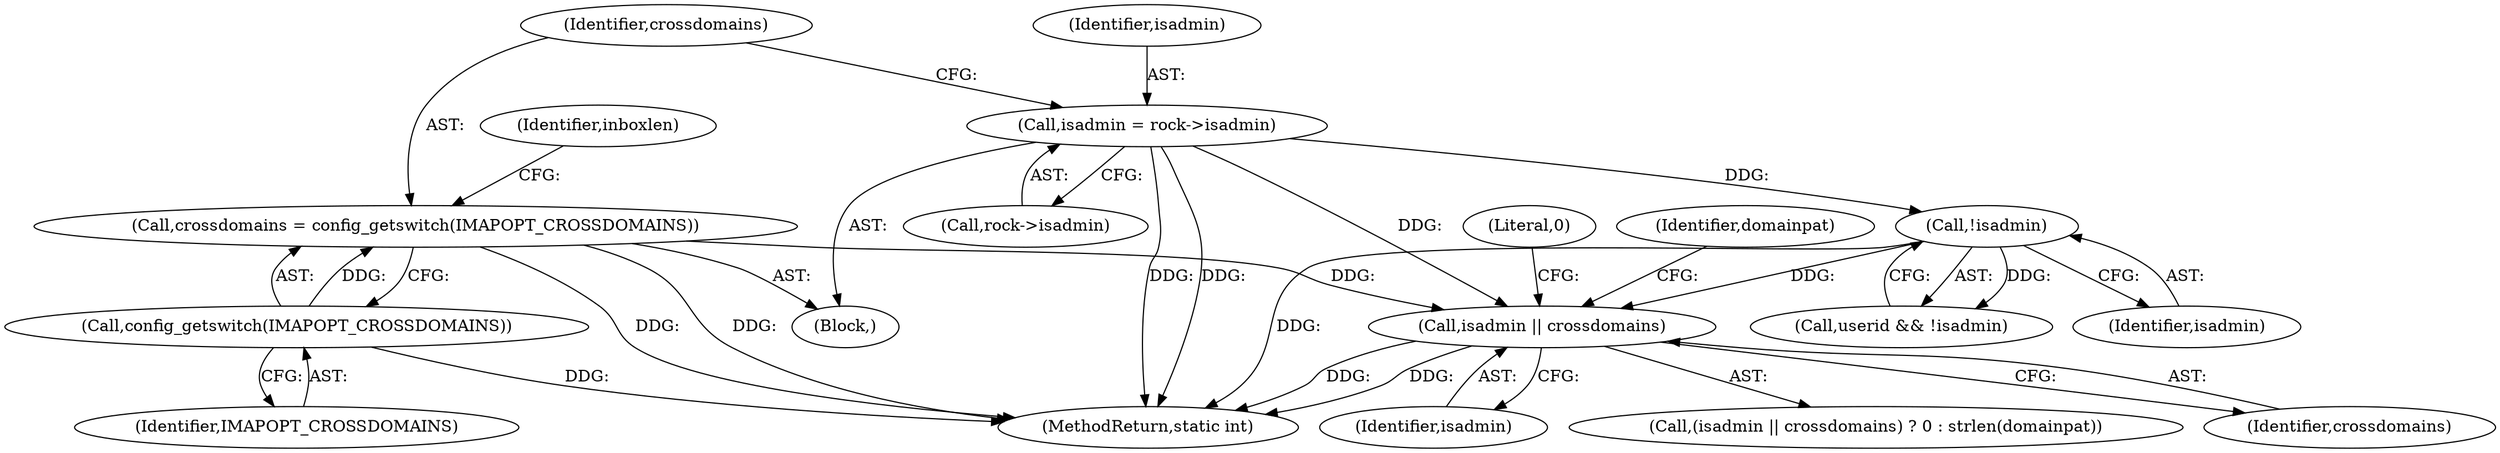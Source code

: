 digraph "0_cyrus-imapd_6bd33275368edfa71ae117de895488584678ac79@API" {
"1000676" [label="(Call,isadmin || crossdomains)"];
"1000442" [label="(Call,!isadmin)"];
"1000139" [label="(Call,isadmin = rock->isadmin)"];
"1000145" [label="(Call,crossdomains = config_getswitch(IMAPOPT_CROSSDOMAINS))"];
"1000147" [label="(Call,config_getswitch(IMAPOPT_CROSSDOMAINS))"];
"1000440" [label="(Call,userid && !isadmin)"];
"1000676" [label="(Call,isadmin || crossdomains)"];
"1000152" [label="(Identifier,inboxlen)"];
"1000442" [label="(Call,!isadmin)"];
"1000131" [label="(Block,)"];
"1000678" [label="(Identifier,crossdomains)"];
"1000145" [label="(Call,crossdomains = config_getswitch(IMAPOPT_CROSSDOMAINS))"];
"1000679" [label="(Literal,0)"];
"1000681" [label="(Identifier,domainpat)"];
"1000141" [label="(Call,rock->isadmin)"];
"1000140" [label="(Identifier,isadmin)"];
"1000677" [label="(Identifier,isadmin)"];
"1000146" [label="(Identifier,crossdomains)"];
"1000147" [label="(Call,config_getswitch(IMAPOPT_CROSSDOMAINS))"];
"1000675" [label="(Call,(isadmin || crossdomains) ? 0 : strlen(domainpat))"];
"1000139" [label="(Call,isadmin = rock->isadmin)"];
"1000148" [label="(Identifier,IMAPOPT_CROSSDOMAINS)"];
"1000443" [label="(Identifier,isadmin)"];
"1000772" [label="(MethodReturn,static int)"];
"1000676" -> "1000675"  [label="AST: "];
"1000676" -> "1000677"  [label="CFG: "];
"1000676" -> "1000678"  [label="CFG: "];
"1000677" -> "1000676"  [label="AST: "];
"1000678" -> "1000676"  [label="AST: "];
"1000679" -> "1000676"  [label="CFG: "];
"1000681" -> "1000676"  [label="CFG: "];
"1000676" -> "1000772"  [label="DDG: "];
"1000676" -> "1000772"  [label="DDG: "];
"1000442" -> "1000676"  [label="DDG: "];
"1000139" -> "1000676"  [label="DDG: "];
"1000145" -> "1000676"  [label="DDG: "];
"1000442" -> "1000440"  [label="AST: "];
"1000442" -> "1000443"  [label="CFG: "];
"1000443" -> "1000442"  [label="AST: "];
"1000440" -> "1000442"  [label="CFG: "];
"1000442" -> "1000772"  [label="DDG: "];
"1000442" -> "1000440"  [label="DDG: "];
"1000139" -> "1000442"  [label="DDG: "];
"1000139" -> "1000131"  [label="AST: "];
"1000139" -> "1000141"  [label="CFG: "];
"1000140" -> "1000139"  [label="AST: "];
"1000141" -> "1000139"  [label="AST: "];
"1000146" -> "1000139"  [label="CFG: "];
"1000139" -> "1000772"  [label="DDG: "];
"1000139" -> "1000772"  [label="DDG: "];
"1000145" -> "1000131"  [label="AST: "];
"1000145" -> "1000147"  [label="CFG: "];
"1000146" -> "1000145"  [label="AST: "];
"1000147" -> "1000145"  [label="AST: "];
"1000152" -> "1000145"  [label="CFG: "];
"1000145" -> "1000772"  [label="DDG: "];
"1000145" -> "1000772"  [label="DDG: "];
"1000147" -> "1000145"  [label="DDG: "];
"1000147" -> "1000148"  [label="CFG: "];
"1000148" -> "1000147"  [label="AST: "];
"1000147" -> "1000772"  [label="DDG: "];
}
